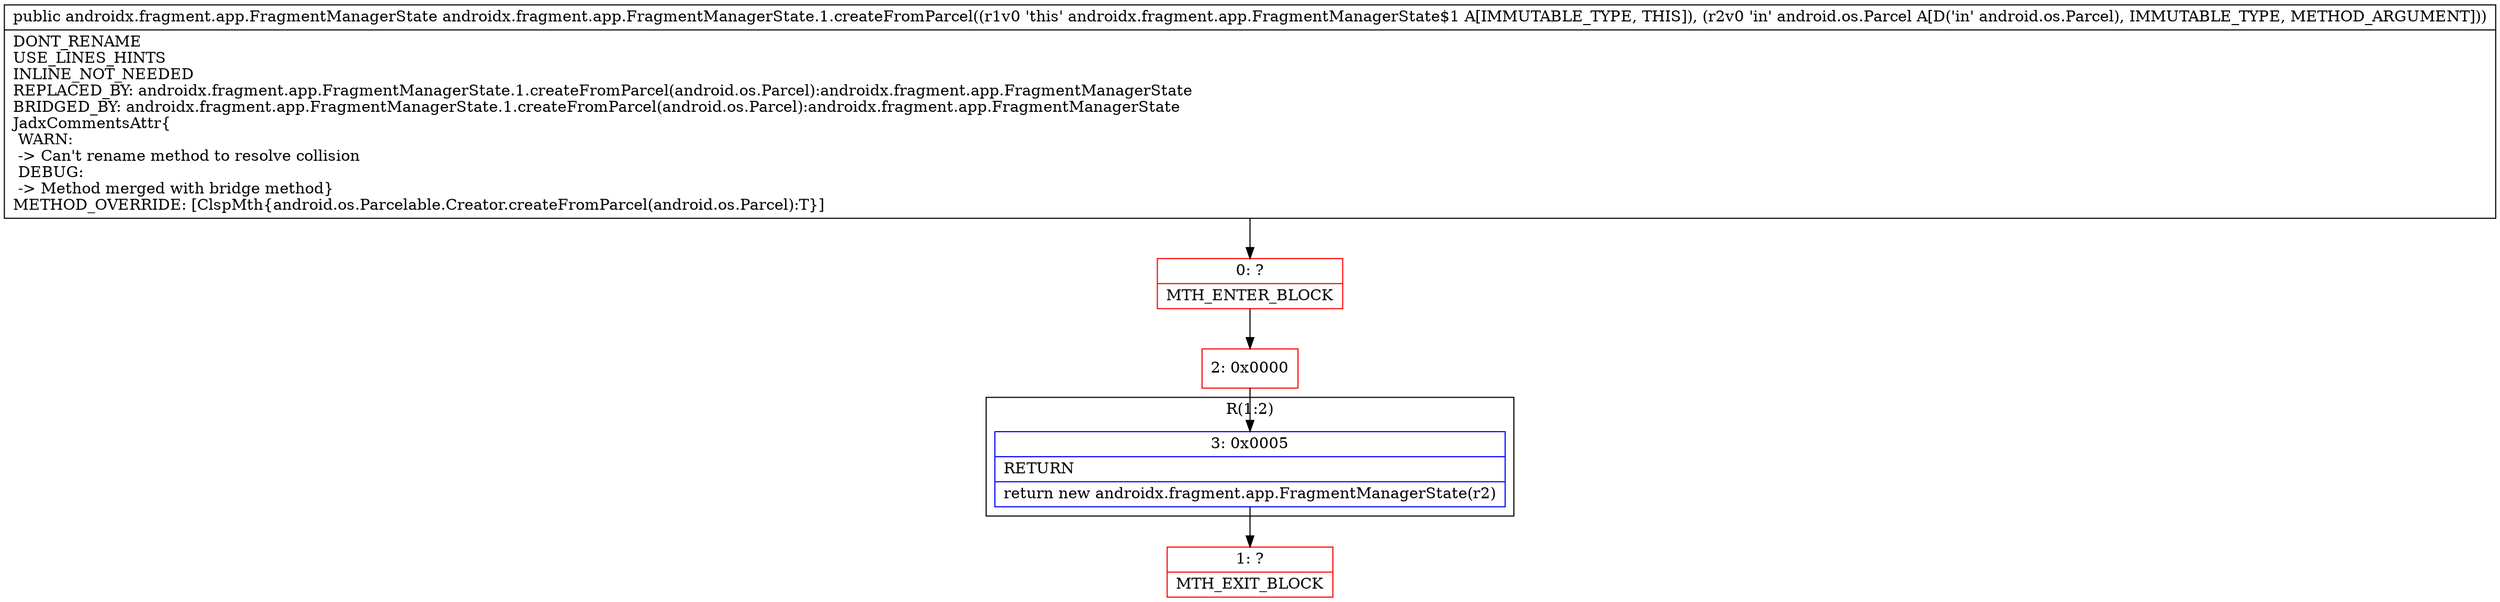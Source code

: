 digraph "CFG forandroidx.fragment.app.FragmentManagerState.1.createFromParcel(Landroid\/os\/Parcel;)Landroidx\/fragment\/app\/FragmentManagerState;" {
subgraph cluster_Region_1504867756 {
label = "R(1:2)";
node [shape=record,color=blue];
Node_3 [shape=record,label="{3\:\ 0x0005|RETURN\l|return new androidx.fragment.app.FragmentManagerState(r2)\l}"];
}
Node_0 [shape=record,color=red,label="{0\:\ ?|MTH_ENTER_BLOCK\l}"];
Node_2 [shape=record,color=red,label="{2\:\ 0x0000}"];
Node_1 [shape=record,color=red,label="{1\:\ ?|MTH_EXIT_BLOCK\l}"];
MethodNode[shape=record,label="{public androidx.fragment.app.FragmentManagerState androidx.fragment.app.FragmentManagerState.1.createFromParcel((r1v0 'this' androidx.fragment.app.FragmentManagerState$1 A[IMMUTABLE_TYPE, THIS]), (r2v0 'in' android.os.Parcel A[D('in' android.os.Parcel), IMMUTABLE_TYPE, METHOD_ARGUMENT]))  | DONT_RENAME\lUSE_LINES_HINTS\lINLINE_NOT_NEEDED\lREPLACED_BY: androidx.fragment.app.FragmentManagerState.1.createFromParcel(android.os.Parcel):androidx.fragment.app.FragmentManagerState\lBRIDGED_BY: androidx.fragment.app.FragmentManagerState.1.createFromParcel(android.os.Parcel):androidx.fragment.app.FragmentManagerState\lJadxCommentsAttr\{\l WARN: \l \-\> Can't rename method to resolve collision\l DEBUG: \l \-\> Method merged with bridge method\}\lMETHOD_OVERRIDE: [ClspMth\{android.os.Parcelable.Creator.createFromParcel(android.os.Parcel):T\}]\l}"];
MethodNode -> Node_0;Node_3 -> Node_1;
Node_0 -> Node_2;
Node_2 -> Node_3;
}

